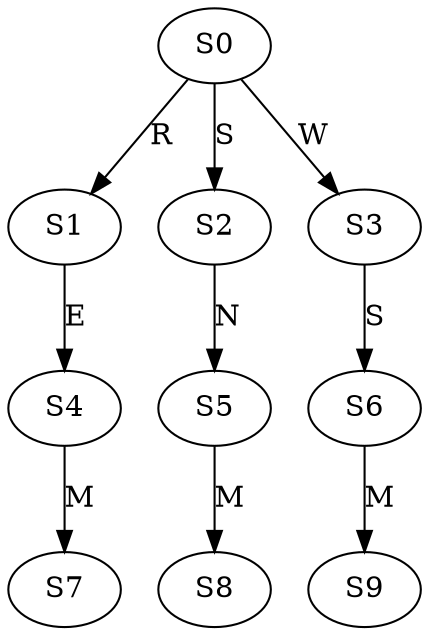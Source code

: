 strict digraph  {
	S0 -> S1 [ label = R ];
	S0 -> S2 [ label = S ];
	S0 -> S3 [ label = W ];
	S1 -> S4 [ label = E ];
	S2 -> S5 [ label = N ];
	S3 -> S6 [ label = S ];
	S4 -> S7 [ label = M ];
	S5 -> S8 [ label = M ];
	S6 -> S9 [ label = M ];
}
